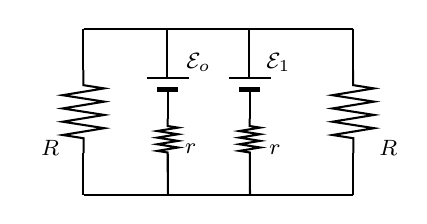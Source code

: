 

\tikzset{every picture/.style={line width=0.75pt}} %set default line width to 0.75pt        

\begin{tikzpicture}[x=0.75pt,y=0.75pt,yscale=-1,xscale=1]
%uncomment if require: \path (0,126); %set diagram left start at 0, and has height of 126

%Straight Lines [id:da03598097635901709] 
\draw    (159.85,100) -- (159.85,80) ;
%Straight Lines [id:da386062339679192] 
\draw    (30,20) -- (160,20) ;
%Straight Lines [id:da1990734753575829] 
\draw    (30,100) -- (160,100) ;
%Straight Lines [id:da6657783256997389] 
\draw    (159.85,20) -- (159.85,40) ;
%Shape: Resistor [id:dp7051802752006682] 
\draw   (160.01,79.96) -- (159.98,72.77) -- (149.99,71.21) -- (169.95,67.93) -- (149.96,64.81) -- (169.93,61.54) -- (149.93,58.42) -- (169.9,55.14) -- (149.91,52.03) -- (169.87,48.75) -- (159.88,47.19) -- (159.85,40) ;
%Straight Lines [id:da375373692891225] 
\draw    (29.85,100) -- (29.85,80) ;
%Straight Lines [id:da8372632211856019] 
\draw    (29.85,20) -- (29.85,40) ;
%Shape: Resistor [id:dp5653902473635326] 
\draw   (30.01,79.96) -- (29.98,72.77) -- (19.99,71.21) -- (39.95,67.93) -- (19.96,64.81) -- (39.93,61.54) -- (19.93,58.42) -- (39.9,55.14) -- (19.91,52.03) -- (39.87,48.75) -- (29.88,47.19) -- (29.85,40) ;
%Straight Lines [id:da6105841053394023] 
\draw    (60.44,43.8) -- (80.77,43.8) ;
%Straight Lines [id:da09477017964188361] 
\draw [line width=1.5]    (65.46,49.3) -- (75.62,49.3) ;
%Straight Lines [id:da4640723405188203] 
\draw    (70,20) -- (70,43.12) ;
%Shape: Resistor [id:dp6578205558061039] 
\draw   (70.54,83.22) -- (70.52,79.64) -- (65.54,78.86) -- (75.49,77.23) -- (65.53,75.67) -- (75.48,74.04) -- (65.51,72.48) -- (75.47,70.85) -- (65.5,69.3) -- (75.45,67.66) -- (70.47,66.89) -- (70.46,63.3) ;
%Straight Lines [id:da6465920783466421] 
\draw    (70.46,63.3) -- (70.46,49.3) ;
%Straight Lines [id:da5478309977394831] 
\draw    (70.54,83.22) -- (70.6,100.12) ;
%Straight Lines [id:da6492207246863793] 
\draw    (100,43.8) -- (120.33,43.8) ;
%Straight Lines [id:da11958454002297447] 
\draw [line width=1.5]    (105.02,49.3) -- (115.18,49.3) ;
%Straight Lines [id:da7340276256566345] 
\draw    (109.56,20) -- (109.56,43.12) ;
%Shape: Resistor [id:dp1436111338985755] 
\draw   (110.1,83.22) -- (110.08,79.64) -- (105.1,78.86) -- (115.05,77.23) -- (105.09,75.67) -- (115.04,74.04) -- (105.07,72.48) -- (115.03,70.85) -- (105.06,69.3) -- (115.01,67.66) -- (110.03,66.89) -- (110.02,63.3) ;
%Straight Lines [id:da11082416933681993] 
\draw    (110.02,63.3) -- (110.02,49.3) ;
%Straight Lines [id:da8554445367249139] 
\draw    (110.1,83.22) -- (110.16,100.12) ;

% Text Node
\draw (78,30.4) node [anchor=north west][inner sep=0.75pt]  [font=\footnotesize]  {$\mathcal{E}_{o}$};
% Text Node
\draw (116.56,30.4) node [anchor=north west][inner sep=0.75pt]  [font=\footnotesize]  {$\mathcal{E}_{1}$};
% Text Node
\draw (77.47,74.25) node [anchor=north west][inner sep=0.75pt]  [font=\footnotesize]  {$r$};
% Text Node
\draw (118,74.4) node [anchor=north west][inner sep=0.75pt]  [font=\footnotesize]  {$r$};
% Text Node
\draw (8,72.4) node [anchor=north west][inner sep=0.75pt]  [font=\footnotesize]  {$R$};
% Text Node
\draw (171,72.4) node [anchor=north west][inner sep=0.75pt]  [font=\footnotesize]  {$R$};


\end{tikzpicture}
